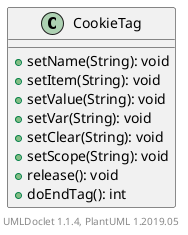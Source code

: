 @startuml

    class CookieTag [[CookieTag.html]] {
        +setName(String): void
        +setItem(String): void
        +setValue(String): void
        +setVar(String): void
        +setClear(String): void
        +setScope(String): void
        +release(): void
        +doEndTag(): int
    }


    center footer UMLDoclet 1.1.4, PlantUML 1.2019.05
@enduml
